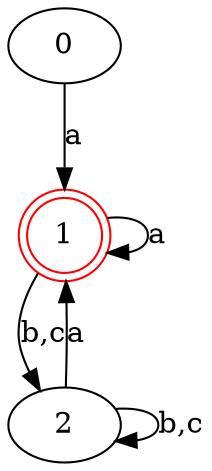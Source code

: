 digraph {
	0 [label="0"]
	1 [label="1" color=red shape=doublecircle]
	2 [label="2"]
	0 -> 1 [label="a"]
	1 -> 1 [label="a"]
	1 -> 2 [label="b,c"]
	2 -> 1 [label="a"]
	2 -> 2 [label="b,c"]
}